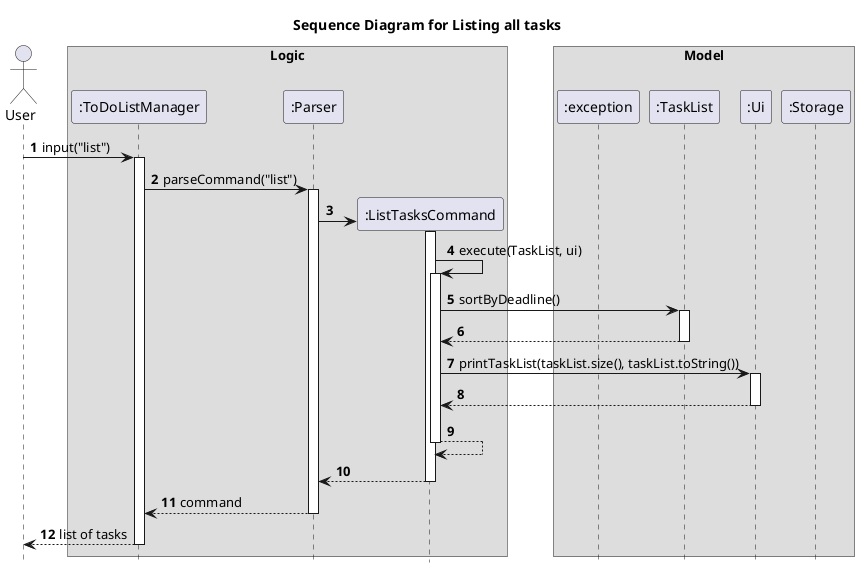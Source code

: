 @startuml
autonumber
hide footbox
title Sequence Diagram for Listing all tasks

actor User

box Logic
participant ":ToDoListManager" as ToDoListManager
participant ":Parser" as Parser
participant ":ListTasksCommand" as ListTasksCommand
end box
box Model
participant ":exception" as exception
participant ":TaskList" as TaskList
participant ":Ui" as Ui
participant ":Storage" as Storage
end box

User -> ToDoListManager: input("list")
activate ToDoListManager
ToDoListManager -> Parser : parseCommand("list")
activate Parser
create ListTasksCommand
Parser -> ListTasksCommand
activate ListTasksCommand
ListTasksCommand -> ListTasksCommand : execute(TaskList, ui)
activate ListTasksCommand
ListTasksCommand -> TaskList : sortByDeadline()
activate TaskList
TaskList --> ListTasksCommand
deactivate TaskList
ListTasksCommand -> Ui : printTaskList(taskList.size(), taskList.toString())
activate Ui
Ui --> ListTasksCommand
deactivate Ui
ListTasksCommand --> ListTasksCommand
deactivate ListTasksCommand
ListTasksCommand --> Parser
deactivate ListTasksCommand
Parser --> ToDoListManager : command
deactivate Parser
deactivate ListTasksCommand
ToDoListManager --> User : list of tasks
deactivate ToDoListManager
@enduml